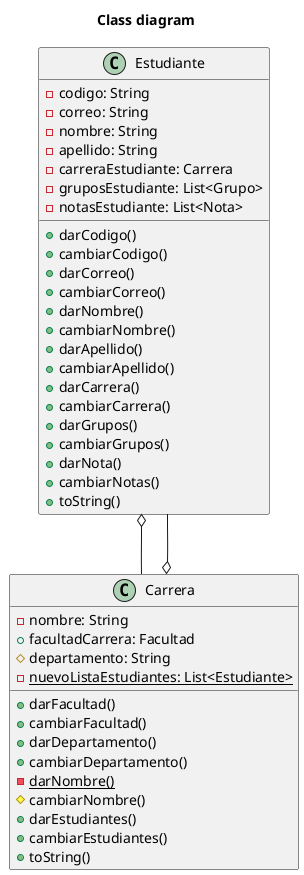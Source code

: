 @startuml
title Class diagram
class Estudiante{
	-codigo: String
	-correo: String
	-nombre: String
	-apellido: String
	-carreraEstudiante: Carrera
	-gruposEstudiante: List<Grupo>
	-notasEstudiante: List<Nota>
	+darCodigo()
	+cambiarCodigo()
	+darCorreo()
	+cambiarCorreo()
	+darNombre()
	+cambiarNombre()
	+darApellido()
	+cambiarApellido()
	+darCarrera()
	+cambiarCarrera()
	+darGrupos()
	+cambiarGrupos()
	+darNota()
	+cambiarNotas()
	+toString()
}
class Carrera{
	-nombre: String
	+facultadCarrera: Facultad
	#departamento: String
	-{static}nuevoListaEstudiantes: List<Estudiante>
	+darFacultad()
	+cambiarFacultad()
	+darDepartamento()
	+cambiarDepartamento()
	-{static}darNombre()
	#cambiarNombre()
	+darEstudiantes()
	+cambiarEstudiantes()
	+toString()
}
Carrera o-- Estudiante
Estudiante o-- Carrera
@enduml
